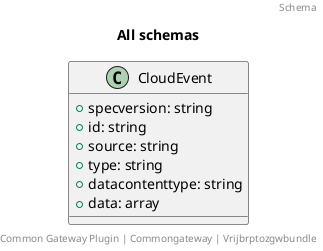 @startuml
title: All schemas
footer: Common Gateway Plugin | Commongateway | Vrijbrptozgwbundle 
header: Schema
class CloudEvent {
  + specversion: string
  + id: string
  + source: string
  + type: string
  + datacontenttype: string
  + data: array
}
@enduml
